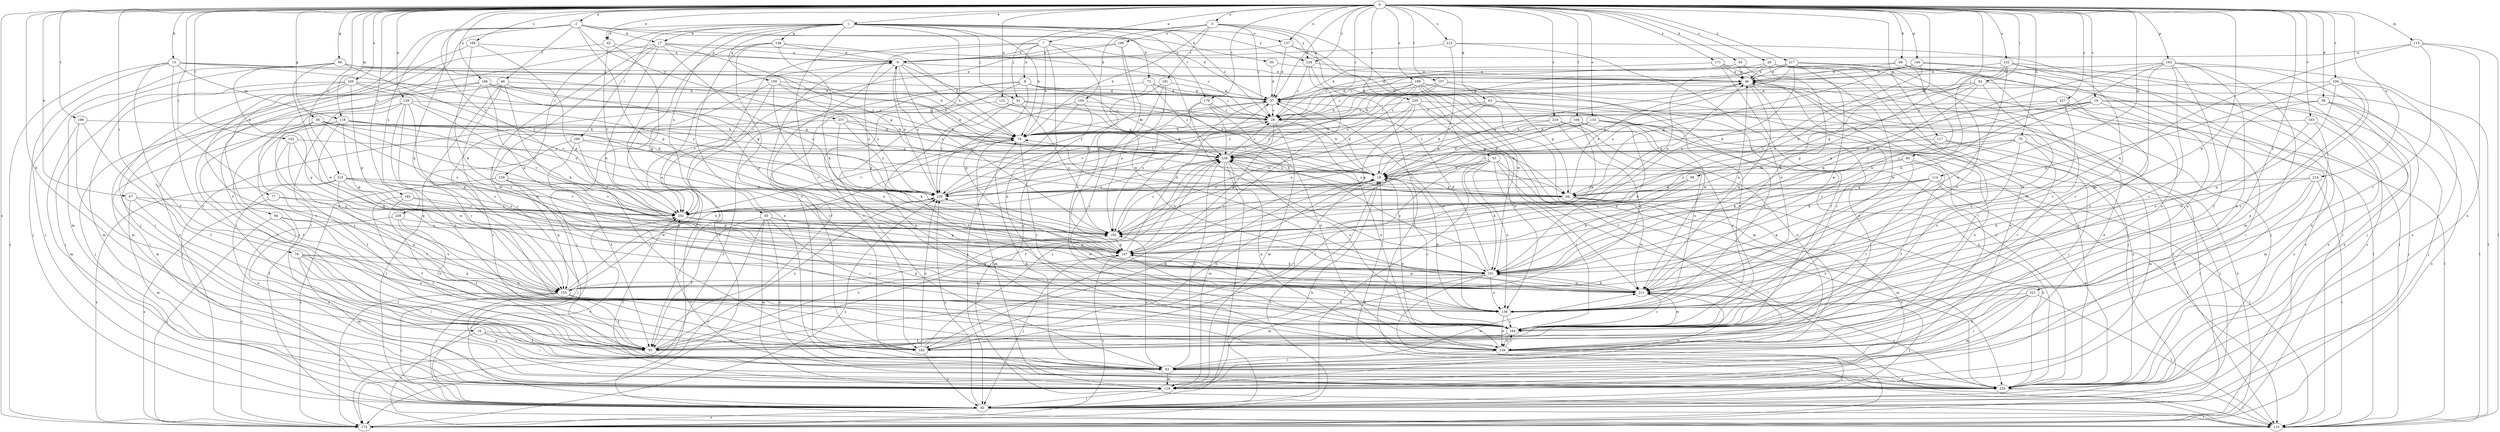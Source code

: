 strict digraph  {
0;
1;
2;
3;
7;
8;
9;
13;
16;
17;
18;
19;
26;
28;
36;
37;
42;
45;
46;
48;
53;
55;
56;
58;
63;
64;
65;
67;
68;
70;
73;
74;
77;
78;
82;
83;
85;
89;
91;
92;
94;
95;
100;
101;
102;
107;
108;
110;
114;
115;
117;
118;
119;
122;
128;
129;
132;
133;
137;
138;
143;
146;
147;
148;
150;
155;
159;
160;
164;
165;
168;
171;
174;
179;
181;
183;
185;
186;
189;
190;
192;
193;
194;
198;
202;
211;
212;
214;
215;
217;
219;
220;
221;
227;
228;
230;
235;
237;
238;
239;
0 -> 1  [label=a];
0 -> 2  [label=a];
0 -> 3  [label=a];
0 -> 7  [label=a];
0 -> 13  [label=b];
0 -> 16  [label=b];
0 -> 19  [label=c];
0 -> 26  [label=c];
0 -> 28  [label=c];
0 -> 36  [label=d];
0 -> 37  [label=d];
0 -> 42  [label=e];
0 -> 56  [label=g];
0 -> 58  [label=g];
0 -> 63  [label=g];
0 -> 65  [label=h];
0 -> 67  [label=h];
0 -> 68  [label=h];
0 -> 70  [label=h];
0 -> 77  [label=i];
0 -> 78  [label=i];
0 -> 82  [label=i];
0 -> 85  [label=j];
0 -> 89  [label=j];
0 -> 102  [label=l];
0 -> 107  [label=l];
0 -> 108  [label=l];
0 -> 114  [label=m];
0 -> 115  [label=m];
0 -> 117  [label=m];
0 -> 118  [label=m];
0 -> 122  [label=n];
0 -> 128  [label=n];
0 -> 132  [label=o];
0 -> 133  [label=o];
0 -> 137  [label=o];
0 -> 143  [label=p];
0 -> 146  [label=p];
0 -> 165  [label=s];
0 -> 168  [label=s];
0 -> 171  [label=s];
0 -> 174  [label=s];
0 -> 179  [label=t];
0 -> 185  [label=u];
0 -> 186  [label=u];
0 -> 189  [label=u];
0 -> 193  [label=v];
0 -> 194  [label=v];
0 -> 198  [label=v];
0 -> 202  [label=v];
0 -> 211  [label=w];
0 -> 212  [label=x];
0 -> 214  [label=x];
0 -> 215  [label=x];
0 -> 217  [label=x];
0 -> 219  [label=x];
0 -> 221  [label=y];
0 -> 227  [label=y];
0 -> 228  [label=y];
0 -> 235  [label=z];
1 -> 17  [label=b];
1 -> 28  [label=c];
1 -> 42  [label=e];
1 -> 45  [label=e];
1 -> 64  [label=g];
1 -> 73  [label=h];
1 -> 74  [label=h];
1 -> 91  [label=j];
1 -> 110  [label=l];
1 -> 137  [label=o];
1 -> 148  [label=q];
1 -> 150  [label=q];
1 -> 159  [label=r];
1 -> 160  [label=r];
1 -> 164  [label=r];
1 -> 179  [label=t];
1 -> 228  [label=y];
2 -> 17  [label=b];
2 -> 37  [label=d];
2 -> 48  [label=f];
2 -> 94  [label=k];
2 -> 95  [label=k];
2 -> 110  [label=l];
2 -> 147  [label=p];
2 -> 155  [label=q];
2 -> 237  [label=z];
2 -> 238  [label=z];
3 -> 28  [label=c];
3 -> 53  [label=f];
3 -> 74  [label=h];
3 -> 91  [label=j];
3 -> 100  [label=k];
3 -> 181  [label=t];
3 -> 190  [label=u];
3 -> 220  [label=x];
3 -> 228  [label=y];
7 -> 8  [label=a];
7 -> 9  [label=a];
7 -> 74  [label=h];
7 -> 101  [label=k];
7 -> 129  [label=n];
7 -> 174  [label=s];
7 -> 192  [label=u];
7 -> 211  [label=w];
8 -> 18  [label=b];
8 -> 37  [label=d];
8 -> 55  [label=f];
8 -> 83  [label=i];
8 -> 147  [label=p];
8 -> 202  [label=v];
8 -> 239  [label=z];
9 -> 46  [label=e];
9 -> 64  [label=g];
9 -> 74  [label=h];
9 -> 83  [label=i];
9 -> 192  [label=u];
9 -> 220  [label=x];
9 -> 230  [label=y];
13 -> 46  [label=e];
13 -> 55  [label=f];
13 -> 64  [label=g];
13 -> 92  [label=j];
13 -> 118  [label=m];
13 -> 174  [label=s];
13 -> 183  [label=t];
13 -> 239  [label=z];
16 -> 55  [label=f];
16 -> 83  [label=i];
16 -> 110  [label=l];
16 -> 183  [label=t];
17 -> 9  [label=a];
17 -> 28  [label=c];
17 -> 64  [label=g];
17 -> 83  [label=i];
17 -> 101  [label=k];
17 -> 164  [label=r];
17 -> 174  [label=s];
17 -> 192  [label=u];
18 -> 37  [label=d];
18 -> 46  [label=e];
18 -> 64  [label=g];
18 -> 164  [label=r];
18 -> 174  [label=s];
18 -> 183  [label=t];
18 -> 230  [label=y];
18 -> 239  [label=z];
19 -> 18  [label=b];
19 -> 28  [label=c];
19 -> 64  [label=g];
19 -> 83  [label=i];
19 -> 92  [label=j];
19 -> 202  [label=v];
19 -> 220  [label=x];
26 -> 28  [label=c];
26 -> 46  [label=e];
26 -> 92  [label=j];
26 -> 129  [label=n];
26 -> 174  [label=s];
26 -> 192  [label=u];
26 -> 211  [label=w];
28 -> 74  [label=h];
28 -> 119  [label=m];
28 -> 129  [label=n];
28 -> 147  [label=p];
36 -> 28  [label=c];
36 -> 92  [label=j];
36 -> 138  [label=o];
36 -> 174  [label=s];
36 -> 220  [label=x];
37 -> 28  [label=c];
37 -> 138  [label=o];
37 -> 192  [label=u];
42 -> 9  [label=a];
42 -> 92  [label=j];
42 -> 147  [label=p];
42 -> 202  [label=v];
45 -> 55  [label=f];
45 -> 119  [label=m];
45 -> 164  [label=r];
45 -> 174  [label=s];
45 -> 192  [label=u];
45 -> 211  [label=w];
45 -> 220  [label=x];
46 -> 37  [label=d];
46 -> 110  [label=l];
46 -> 164  [label=r];
46 -> 211  [label=w];
48 -> 37  [label=d];
48 -> 101  [label=k];
48 -> 138  [label=o];
48 -> 147  [label=p];
48 -> 155  [label=q];
48 -> 220  [label=x];
53 -> 18  [label=b];
53 -> 92  [label=j];
53 -> 101  [label=k];
53 -> 110  [label=l];
53 -> 138  [label=o];
53 -> 164  [label=r];
53 -> 183  [label=t];
53 -> 220  [label=x];
55 -> 18  [label=b];
55 -> 46  [label=e];
55 -> 192  [label=u];
55 -> 230  [label=y];
56 -> 18  [label=b];
56 -> 46  [label=e];
56 -> 74  [label=h];
56 -> 92  [label=j];
56 -> 119  [label=m];
56 -> 155  [label=q];
56 -> 211  [label=w];
56 -> 230  [label=y];
58 -> 55  [label=f];
58 -> 74  [label=h];
58 -> 155  [label=q];
58 -> 192  [label=u];
58 -> 202  [label=v];
58 -> 230  [label=y];
63 -> 18  [label=b];
63 -> 28  [label=c];
63 -> 138  [label=o];
63 -> 174  [label=s];
63 -> 239  [label=z];
64 -> 46  [label=e];
64 -> 119  [label=m];
64 -> 211  [label=w];
64 -> 220  [label=x];
64 -> 239  [label=z];
65 -> 37  [label=d];
65 -> 46  [label=e];
65 -> 101  [label=k];
67 -> 55  [label=f];
67 -> 119  [label=m];
67 -> 155  [label=q];
67 -> 202  [label=v];
68 -> 28  [label=c];
68 -> 46  [label=e];
68 -> 101  [label=k];
68 -> 110  [label=l];
68 -> 183  [label=t];
70 -> 18  [label=b];
70 -> 101  [label=k];
70 -> 119  [label=m];
70 -> 138  [label=o];
70 -> 164  [label=r];
70 -> 239  [label=z];
73 -> 28  [label=c];
73 -> 37  [label=d];
73 -> 174  [label=s];
73 -> 183  [label=t];
73 -> 239  [label=z];
74 -> 37  [label=d];
74 -> 119  [label=m];
74 -> 164  [label=r];
74 -> 202  [label=v];
74 -> 239  [label=z];
77 -> 138  [label=o];
77 -> 174  [label=s];
77 -> 202  [label=v];
78 -> 55  [label=f];
78 -> 83  [label=i];
78 -> 101  [label=k];
78 -> 119  [label=m];
78 -> 138  [label=o];
78 -> 155  [label=q];
82 -> 37  [label=d];
82 -> 64  [label=g];
82 -> 110  [label=l];
82 -> 147  [label=p];
82 -> 211  [label=w];
82 -> 230  [label=y];
83 -> 46  [label=e];
83 -> 119  [label=m];
83 -> 192  [label=u];
83 -> 211  [label=w];
83 -> 220  [label=x];
83 -> 239  [label=z];
85 -> 18  [label=b];
85 -> 55  [label=f];
85 -> 110  [label=l];
85 -> 164  [label=r];
85 -> 230  [label=y];
89 -> 64  [label=g];
89 -> 101  [label=k];
89 -> 192  [label=u];
91 -> 28  [label=c];
91 -> 64  [label=g];
91 -> 129  [label=n];
91 -> 192  [label=u];
91 -> 230  [label=y];
92 -> 18  [label=b];
92 -> 110  [label=l];
92 -> 174  [label=s];
92 -> 202  [label=v];
92 -> 230  [label=y];
94 -> 55  [label=f];
94 -> 174  [label=s];
94 -> 192  [label=u];
94 -> 220  [label=x];
95 -> 37  [label=d];
95 -> 46  [label=e];
100 -> 28  [label=c];
100 -> 92  [label=j];
100 -> 110  [label=l];
100 -> 230  [label=y];
101 -> 37  [label=d];
101 -> 46  [label=e];
101 -> 74  [label=h];
101 -> 119  [label=m];
101 -> 138  [label=o];
101 -> 155  [label=q];
101 -> 174  [label=s];
101 -> 211  [label=w];
101 -> 239  [label=z];
102 -> 55  [label=f];
102 -> 155  [label=q];
102 -> 211  [label=w];
102 -> 239  [label=z];
107 -> 37  [label=d];
107 -> 64  [label=g];
107 -> 74  [label=h];
107 -> 110  [label=l];
107 -> 230  [label=y];
108 -> 18  [label=b];
108 -> 74  [label=h];
108 -> 129  [label=n];
108 -> 147  [label=p];
108 -> 192  [label=u];
108 -> 220  [label=x];
110 -> 18  [label=b];
114 -> 64  [label=g];
114 -> 110  [label=l];
114 -> 155  [label=q];
114 -> 164  [label=r];
114 -> 202  [label=v];
114 -> 220  [label=x];
114 -> 230  [label=y];
115 -> 9  [label=a];
115 -> 101  [label=k];
115 -> 110  [label=l];
115 -> 164  [label=r];
115 -> 220  [label=x];
117 -> 83  [label=i];
117 -> 92  [label=j];
117 -> 101  [label=k];
117 -> 239  [label=z];
118 -> 18  [label=b];
118 -> 74  [label=h];
118 -> 119  [label=m];
118 -> 147  [label=p];
118 -> 155  [label=q];
118 -> 164  [label=r];
118 -> 202  [label=v];
118 -> 239  [label=z];
119 -> 46  [label=e];
119 -> 92  [label=j];
119 -> 202  [label=v];
119 -> 211  [label=w];
122 -> 18  [label=b];
122 -> 28  [label=c];
122 -> 92  [label=j];
128 -> 28  [label=c];
128 -> 83  [label=i];
128 -> 92  [label=j];
128 -> 129  [label=n];
128 -> 164  [label=r];
128 -> 202  [label=v];
128 -> 211  [label=w];
129 -> 18  [label=b];
129 -> 83  [label=i];
129 -> 92  [label=j];
129 -> 164  [label=r];
132 -> 46  [label=e];
132 -> 147  [label=p];
132 -> 164  [label=r];
132 -> 174  [label=s];
132 -> 192  [label=u];
132 -> 211  [label=w];
132 -> 220  [label=x];
133 -> 18  [label=b];
133 -> 74  [label=h];
133 -> 101  [label=k];
133 -> 129  [label=n];
133 -> 174  [label=s];
133 -> 239  [label=z];
137 -> 9  [label=a];
137 -> 37  [label=d];
137 -> 101  [label=k];
137 -> 211  [label=w];
138 -> 18  [label=b];
138 -> 129  [label=n];
138 -> 164  [label=r];
143 -> 46  [label=e];
143 -> 55  [label=f];
143 -> 101  [label=k];
143 -> 110  [label=l];
143 -> 119  [label=m];
143 -> 129  [label=n];
143 -> 138  [label=o];
143 -> 147  [label=p];
143 -> 164  [label=r];
146 -> 46  [label=e];
146 -> 64  [label=g];
146 -> 92  [label=j];
146 -> 129  [label=n];
146 -> 192  [label=u];
146 -> 239  [label=z];
147 -> 37  [label=d];
147 -> 92  [label=j];
147 -> 101  [label=k];
147 -> 164  [label=r];
147 -> 174  [label=s];
147 -> 239  [label=z];
148 -> 9  [label=a];
148 -> 74  [label=h];
148 -> 101  [label=k];
148 -> 183  [label=t];
148 -> 202  [label=v];
148 -> 220  [label=x];
150 -> 37  [label=d];
150 -> 55  [label=f];
150 -> 74  [label=h];
150 -> 92  [label=j];
150 -> 138  [label=o];
150 -> 230  [label=y];
155 -> 9  [label=a];
155 -> 55  [label=f];
155 -> 74  [label=h];
155 -> 92  [label=j];
155 -> 138  [label=o];
155 -> 147  [label=p];
155 -> 174  [label=s];
155 -> 220  [label=x];
159 -> 92  [label=j];
159 -> 155  [label=q];
159 -> 174  [label=s];
159 -> 202  [label=v];
159 -> 230  [label=y];
160 -> 55  [label=f];
160 -> 64  [label=g];
160 -> 92  [label=j];
160 -> 183  [label=t];
160 -> 239  [label=z];
164 -> 55  [label=f];
164 -> 129  [label=n];
164 -> 183  [label=t];
164 -> 211  [label=w];
165 -> 37  [label=d];
165 -> 83  [label=i];
165 -> 92  [label=j];
165 -> 119  [label=m];
165 -> 147  [label=p];
165 -> 183  [label=t];
165 -> 202  [label=v];
165 -> 230  [label=y];
168 -> 9  [label=a];
168 -> 55  [label=f];
168 -> 101  [label=k];
168 -> 147  [label=p];
171 -> 37  [label=d];
171 -> 46  [label=e];
171 -> 55  [label=f];
171 -> 83  [label=i];
171 -> 220  [label=x];
174 -> 230  [label=y];
179 -> 18  [label=b];
179 -> 28  [label=c];
179 -> 129  [label=n];
179 -> 192  [label=u];
179 -> 239  [label=z];
181 -> 37  [label=d];
181 -> 164  [label=r];
181 -> 192  [label=u];
181 -> 230  [label=y];
183 -> 18  [label=b];
183 -> 92  [label=j];
183 -> 230  [label=y];
183 -> 239  [label=z];
185 -> 55  [label=f];
185 -> 129  [label=n];
185 -> 147  [label=p];
185 -> 202  [label=v];
186 -> 18  [label=b];
186 -> 37  [label=d];
186 -> 83  [label=i];
186 -> 119  [label=m];
186 -> 147  [label=p];
186 -> 211  [label=w];
186 -> 230  [label=y];
189 -> 28  [label=c];
189 -> 37  [label=d];
189 -> 74  [label=h];
189 -> 92  [label=j];
189 -> 119  [label=m];
189 -> 164  [label=r];
189 -> 202  [label=v];
189 -> 211  [label=w];
189 -> 220  [label=x];
189 -> 230  [label=y];
190 -> 9  [label=a];
190 -> 147  [label=p];
190 -> 164  [label=r];
190 -> 202  [label=v];
192 -> 147  [label=p];
192 -> 239  [label=z];
193 -> 74  [label=h];
193 -> 119  [label=m];
193 -> 211  [label=w];
193 -> 220  [label=x];
194 -> 37  [label=d];
194 -> 129  [label=n];
194 -> 147  [label=p];
194 -> 155  [label=q];
194 -> 164  [label=r];
194 -> 220  [label=x];
198 -> 55  [label=f];
198 -> 74  [label=h];
198 -> 83  [label=i];
198 -> 119  [label=m];
202 -> 46  [label=e];
202 -> 147  [label=p];
202 -> 192  [label=u];
202 -> 239  [label=z];
211 -> 92  [label=j];
211 -> 101  [label=k];
211 -> 147  [label=p];
211 -> 164  [label=r];
211 -> 220  [label=x];
211 -> 230  [label=y];
212 -> 9  [label=a];
212 -> 110  [label=l];
212 -> 138  [label=o];
212 -> 147  [label=p];
214 -> 64  [label=g];
214 -> 83  [label=i];
214 -> 101  [label=k];
214 -> 110  [label=l];
214 -> 129  [label=n];
215 -> 164  [label=r];
215 -> 174  [label=s];
215 -> 192  [label=u];
215 -> 202  [label=v];
215 -> 211  [label=w];
215 -> 220  [label=x];
215 -> 230  [label=y];
217 -> 46  [label=e];
217 -> 138  [label=o];
217 -> 164  [label=r];
217 -> 192  [label=u];
217 -> 211  [label=w];
217 -> 230  [label=y];
217 -> 239  [label=z];
219 -> 74  [label=h];
219 -> 138  [label=o];
219 -> 155  [label=q];
219 -> 164  [label=r];
219 -> 192  [label=u];
220 -> 74  [label=h];
220 -> 110  [label=l];
220 -> 202  [label=v];
221 -> 83  [label=i];
221 -> 110  [label=l];
221 -> 119  [label=m];
221 -> 129  [label=n];
221 -> 138  [label=o];
227 -> 18  [label=b];
227 -> 28  [label=c];
227 -> 110  [label=l];
227 -> 138  [label=o];
227 -> 211  [label=w];
228 -> 28  [label=c];
228 -> 46  [label=e];
228 -> 183  [label=t];
228 -> 220  [label=x];
230 -> 9  [label=a];
230 -> 28  [label=c];
230 -> 37  [label=d];
230 -> 202  [label=v];
235 -> 28  [label=c];
235 -> 138  [label=o];
235 -> 147  [label=p];
235 -> 183  [label=t];
235 -> 192  [label=u];
235 -> 220  [label=x];
235 -> 239  [label=z];
237 -> 74  [label=h];
237 -> 101  [label=k];
237 -> 183  [label=t];
237 -> 230  [label=y];
237 -> 239  [label=z];
238 -> 129  [label=n];
238 -> 174  [label=s];
238 -> 183  [label=t];
238 -> 192  [label=u];
239 -> 18  [label=b];
239 -> 28  [label=c];
239 -> 55  [label=f];
239 -> 92  [label=j];
239 -> 119  [label=m];
239 -> 129  [label=n];
239 -> 138  [label=o];
}
